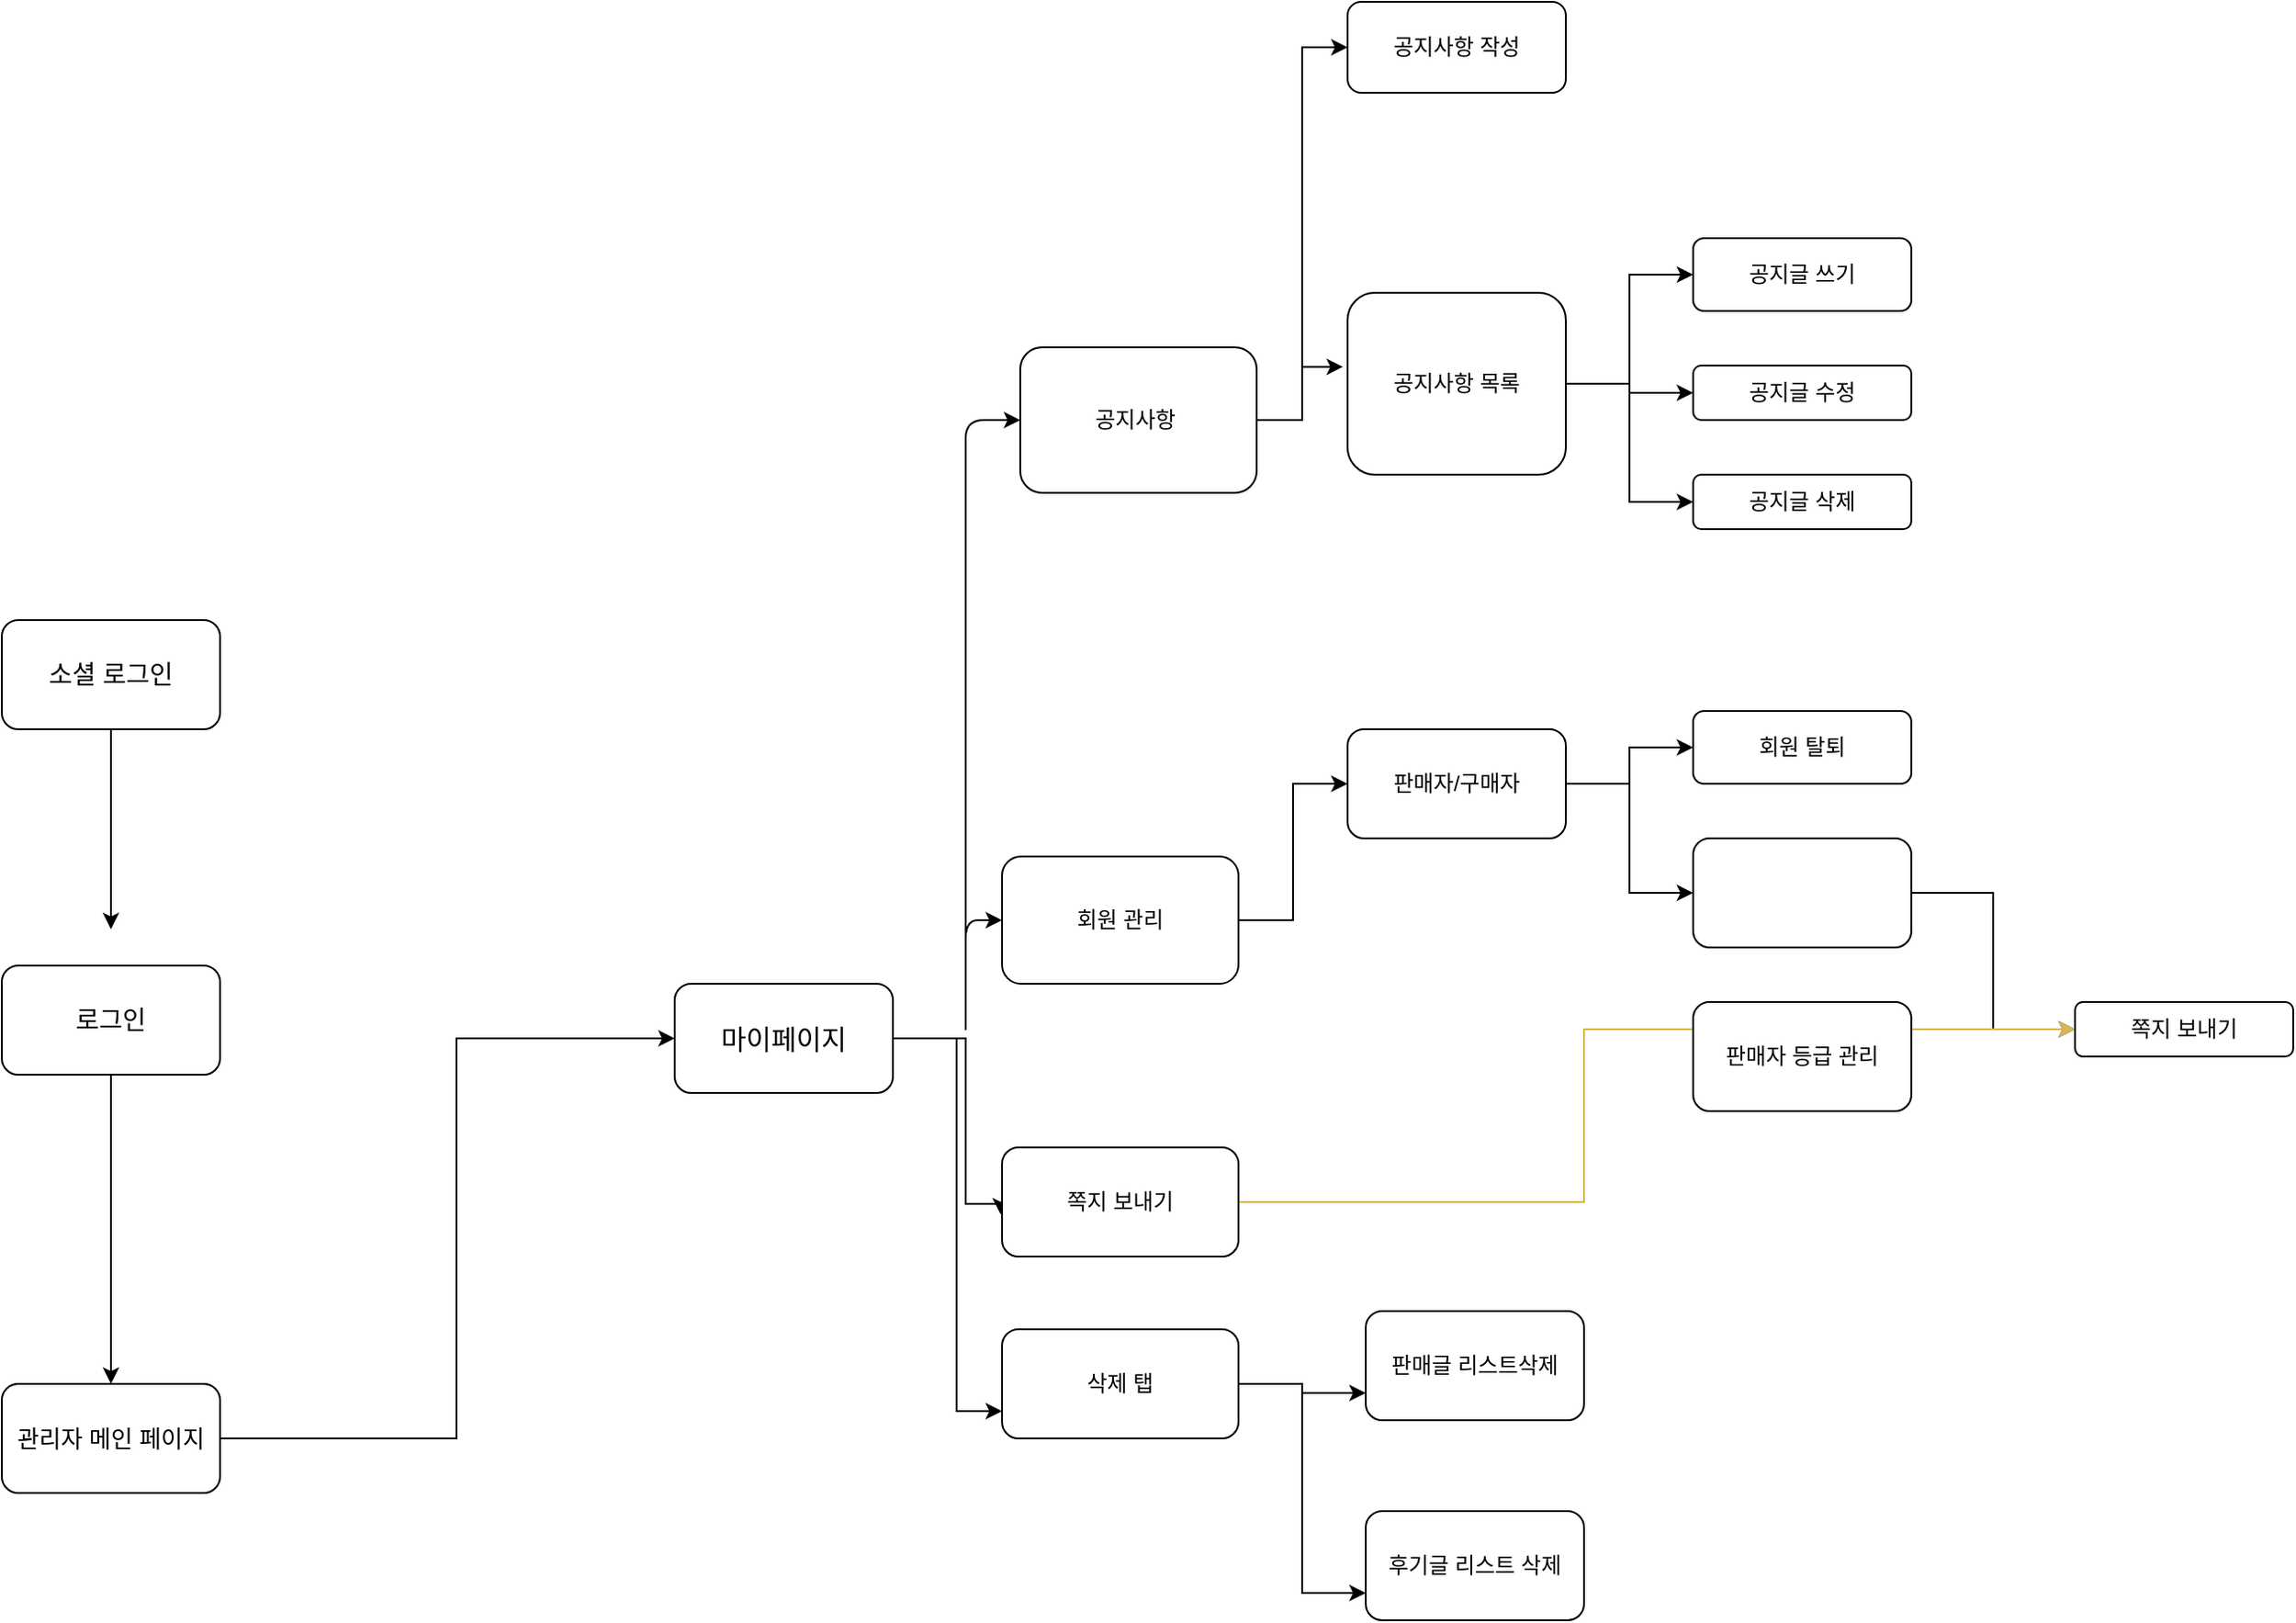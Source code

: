 <mxfile version="13.0.9" type="github">
  <diagram id="EB76eqON_kpgJG8AN8L-" name="Page-1">
    <mxGraphModel dx="2489" dy="1914" grid="1" gridSize="10" guides="1" tooltips="1" connect="1" arrows="1" fold="1" page="1" pageScale="1" pageWidth="827" pageHeight="1169" math="0" shadow="0">
      <root>
        <mxCell id="0" />
        <mxCell id="1" parent="0" />
        <mxCell id="M0QYe40SBVqBNcC5Cj2S-3" style="edgeStyle=orthogonalEdgeStyle;rounded=0;orthogonalLoop=1;jettySize=auto;html=1;exitX=1;exitY=0.5;exitDx=0;exitDy=0;" edge="1" parent="1" source="M0QYe40SBVqBNcC5Cj2S-1" target="M0QYe40SBVqBNcC5Cj2S-2">
          <mxGeometry relative="1" as="geometry">
            <mxPoint x="160" y="360" as="sourcePoint" />
            <Array as="points">
              <mxPoint x="80" y="350" />
              <mxPoint x="80" y="130" />
            </Array>
          </mxGeometry>
        </mxCell>
        <mxCell id="M0QYe40SBVqBNcC5Cj2S-1" value="&lt;font style=&quot;font-size: 13px&quot;&gt;관리자 메인 페이지&lt;/font&gt;" style="rounded=1;whiteSpace=wrap;html=1;" vertex="1" parent="1">
          <mxGeometry x="-170" y="320" width="120" height="60" as="geometry" />
        </mxCell>
        <mxCell id="M0QYe40SBVqBNcC5Cj2S-45" style="edgeStyle=orthogonalEdgeStyle;rounded=0;orthogonalLoop=1;jettySize=auto;html=1;entryX=-0.006;entryY=0.613;entryDx=0;entryDy=0;entryPerimeter=0;" edge="1" parent="1" source="M0QYe40SBVqBNcC5Cj2S-2" target="M0QYe40SBVqBNcC5Cj2S-43">
          <mxGeometry relative="1" as="geometry">
            <Array as="points">
              <mxPoint x="360" y="130" />
              <mxPoint x="360" y="221" />
            </Array>
          </mxGeometry>
        </mxCell>
        <mxCell id="M0QYe40SBVqBNcC5Cj2S-80" style="edgeStyle=orthogonalEdgeStyle;rounded=0;orthogonalLoop=1;jettySize=auto;html=1;entryX=0;entryY=0.75;entryDx=0;entryDy=0;" edge="1" parent="1" source="M0QYe40SBVqBNcC5Cj2S-2" target="M0QYe40SBVqBNcC5Cj2S-38">
          <mxGeometry relative="1" as="geometry">
            <Array as="points">
              <mxPoint x="355" y="130" />
              <mxPoint x="355" y="335" />
            </Array>
          </mxGeometry>
        </mxCell>
        <mxCell id="M0QYe40SBVqBNcC5Cj2S-2" value="&lt;span style=&quot;font-size: 15px&quot;&gt;마이페이지&lt;br&gt;&lt;/span&gt;" style="rounded=1;whiteSpace=wrap;html=1;" vertex="1" parent="1">
          <mxGeometry x="200" y="100" width="120" height="60" as="geometry" />
        </mxCell>
        <mxCell id="M0QYe40SBVqBNcC5Cj2S-27" style="edgeStyle=orthogonalEdgeStyle;rounded=0;orthogonalLoop=1;jettySize=auto;html=1;entryX=0;entryY=0.5;entryDx=0;entryDy=0;" edge="1" parent="1" source="M0QYe40SBVqBNcC5Cj2S-7" target="M0QYe40SBVqBNcC5Cj2S-26">
          <mxGeometry relative="1" as="geometry" />
        </mxCell>
        <mxCell id="M0QYe40SBVqBNcC5Cj2S-30" style="edgeStyle=orthogonalEdgeStyle;rounded=0;orthogonalLoop=1;jettySize=auto;html=1;entryX=-0.021;entryY=0.407;entryDx=0;entryDy=0;entryPerimeter=0;" edge="1" parent="1" source="M0QYe40SBVqBNcC5Cj2S-7" target="M0QYe40SBVqBNcC5Cj2S-28">
          <mxGeometry relative="1" as="geometry" />
        </mxCell>
        <mxCell id="M0QYe40SBVqBNcC5Cj2S-7" value="공지사항&amp;nbsp;" style="rounded=1;whiteSpace=wrap;html=1;" vertex="1" parent="1">
          <mxGeometry x="390" y="-250" width="130" height="80" as="geometry" />
        </mxCell>
        <mxCell id="M0QYe40SBVqBNcC5Cj2S-62" style="edgeStyle=orthogonalEdgeStyle;rounded=0;orthogonalLoop=1;jettySize=auto;html=1;entryX=0;entryY=0.5;entryDx=0;entryDy=0;" edge="1" parent="1" source="M0QYe40SBVqBNcC5Cj2S-9" target="M0QYe40SBVqBNcC5Cj2S-59">
          <mxGeometry relative="1" as="geometry" />
        </mxCell>
        <mxCell id="M0QYe40SBVqBNcC5Cj2S-9" value="회원 관리" style="rounded=1;whiteSpace=wrap;html=1;" vertex="1" parent="1">
          <mxGeometry x="380" y="30" width="130" height="70" as="geometry" />
        </mxCell>
        <mxCell id="M0QYe40SBVqBNcC5Cj2S-15" value="" style="endArrow=none;html=1;exitX=1;exitY=0.5;exitDx=0;exitDy=0;" edge="1" parent="1" source="M0QYe40SBVqBNcC5Cj2S-2">
          <mxGeometry width="50" height="50" relative="1" as="geometry">
            <mxPoint x="300" y="260" as="sourcePoint" />
            <mxPoint x="360" y="130" as="targetPoint" />
          </mxGeometry>
        </mxCell>
        <mxCell id="M0QYe40SBVqBNcC5Cj2S-16" value="" style="endArrow=classic;startArrow=classic;html=1;entryX=0;entryY=0.5;entryDx=0;entryDy=0;exitX=0;exitY=0.5;exitDx=0;exitDy=0;" edge="1" parent="1" source="M0QYe40SBVqBNcC5Cj2S-9" target="M0QYe40SBVqBNcC5Cj2S-7">
          <mxGeometry width="50" height="50" relative="1" as="geometry">
            <mxPoint x="200" y="360" as="sourcePoint" />
            <mxPoint x="250" y="310" as="targetPoint" />
            <Array as="points">
              <mxPoint x="360" y="65" />
              <mxPoint x="360" y="130" />
              <mxPoint x="360" y="50" />
              <mxPoint x="360" y="-210" />
            </Array>
          </mxGeometry>
        </mxCell>
        <mxCell id="M0QYe40SBVqBNcC5Cj2S-24" value="회원 탈퇴" style="rounded=1;whiteSpace=wrap;html=1;" vertex="1" parent="1">
          <mxGeometry x="760" y="-50" width="120" height="40" as="geometry" />
        </mxCell>
        <mxCell id="M0QYe40SBVqBNcC5Cj2S-26" value="공지사항 작성" style="rounded=1;whiteSpace=wrap;html=1;" vertex="1" parent="1">
          <mxGeometry x="570" y="-440" width="120" height="50" as="geometry" />
        </mxCell>
        <mxCell id="M0QYe40SBVqBNcC5Cj2S-32" style="edgeStyle=orthogonalEdgeStyle;rounded=0;orthogonalLoop=1;jettySize=auto;html=1;entryX=0;entryY=0.5;entryDx=0;entryDy=0;" edge="1" parent="1" source="M0QYe40SBVqBNcC5Cj2S-28" target="M0QYe40SBVqBNcC5Cj2S-29">
          <mxGeometry relative="1" as="geometry" />
        </mxCell>
        <mxCell id="M0QYe40SBVqBNcC5Cj2S-33" style="edgeStyle=orthogonalEdgeStyle;rounded=0;orthogonalLoop=1;jettySize=auto;html=1;entryX=0;entryY=0.5;entryDx=0;entryDy=0;" edge="1" parent="1" source="M0QYe40SBVqBNcC5Cj2S-28" target="M0QYe40SBVqBNcC5Cj2S-31">
          <mxGeometry relative="1" as="geometry" />
        </mxCell>
        <mxCell id="M0QYe40SBVqBNcC5Cj2S-56" style="edgeStyle=orthogonalEdgeStyle;rounded=0;orthogonalLoop=1;jettySize=auto;html=1;" edge="1" parent="1" source="M0QYe40SBVqBNcC5Cj2S-28" target="M0QYe40SBVqBNcC5Cj2S-55">
          <mxGeometry relative="1" as="geometry" />
        </mxCell>
        <mxCell id="M0QYe40SBVqBNcC5Cj2S-28" value="공지사항 목록" style="rounded=1;whiteSpace=wrap;html=1;" vertex="1" parent="1">
          <mxGeometry x="570" y="-280" width="120" height="100" as="geometry" />
        </mxCell>
        <mxCell id="M0QYe40SBVqBNcC5Cj2S-29" value="공지글 쓰기" style="rounded=1;whiteSpace=wrap;html=1;" vertex="1" parent="1">
          <mxGeometry x="760" y="-310" width="120" height="40" as="geometry" />
        </mxCell>
        <mxCell id="M0QYe40SBVqBNcC5Cj2S-31" value="공지글 삭제" style="rounded=1;whiteSpace=wrap;html=1;" vertex="1" parent="1">
          <mxGeometry x="760" y="-180" width="120" height="30" as="geometry" />
        </mxCell>
        <mxCell id="M0QYe40SBVqBNcC5Cj2S-82" style="edgeStyle=orthogonalEdgeStyle;rounded=0;orthogonalLoop=1;jettySize=auto;html=1;entryX=0;entryY=0.75;entryDx=0;entryDy=0;" edge="1" parent="1" source="M0QYe40SBVqBNcC5Cj2S-38" target="M0QYe40SBVqBNcC5Cj2S-48">
          <mxGeometry relative="1" as="geometry" />
        </mxCell>
        <mxCell id="M0QYe40SBVqBNcC5Cj2S-83" style="edgeStyle=orthogonalEdgeStyle;rounded=0;orthogonalLoop=1;jettySize=auto;html=1;entryX=0;entryY=0.75;entryDx=0;entryDy=0;" edge="1" parent="1" source="M0QYe40SBVqBNcC5Cj2S-38" target="M0QYe40SBVqBNcC5Cj2S-81">
          <mxGeometry relative="1" as="geometry" />
        </mxCell>
        <mxCell id="M0QYe40SBVqBNcC5Cj2S-38" value="삭제 탭" style="rounded=1;whiteSpace=wrap;html=1;" vertex="1" parent="1">
          <mxGeometry x="380" y="290" width="130" height="60" as="geometry" />
        </mxCell>
        <mxCell id="M0QYe40SBVqBNcC5Cj2S-46" style="edgeStyle=orthogonalEdgeStyle;rounded=0;orthogonalLoop=1;jettySize=auto;html=1;entryX=0;entryY=0.5;entryDx=0;entryDy=0;" edge="1" parent="1" source="M0QYe40SBVqBNcC5Cj2S-41" target="M0QYe40SBVqBNcC5Cj2S-42">
          <mxGeometry relative="1" as="geometry" />
        </mxCell>
        <mxCell id="M0QYe40SBVqBNcC5Cj2S-41" value="" style="rounded=1;whiteSpace=wrap;html=1;" vertex="1" parent="1">
          <mxGeometry x="760" y="20" width="120" height="60" as="geometry" />
        </mxCell>
        <mxCell id="M0QYe40SBVqBNcC5Cj2S-42" value="쪽지 보내기" style="rounded=1;whiteSpace=wrap;html=1;" vertex="1" parent="1">
          <mxGeometry x="970" y="110" width="120" height="30" as="geometry" />
        </mxCell>
        <mxCell id="M0QYe40SBVqBNcC5Cj2S-47" style="edgeStyle=orthogonalEdgeStyle;rounded=0;orthogonalLoop=1;jettySize=auto;html=1;entryX=0;entryY=0.5;entryDx=0;entryDy=0;fillColor=#fff2cc;strokeColor=#d6b656;exitX=1;exitY=0.5;exitDx=0;exitDy=0;" edge="1" parent="1" source="M0QYe40SBVqBNcC5Cj2S-43" target="M0QYe40SBVqBNcC5Cj2S-42">
          <mxGeometry relative="1" as="geometry">
            <Array as="points">
              <mxPoint x="700" y="220" />
              <mxPoint x="700" y="125" />
            </Array>
          </mxGeometry>
        </mxCell>
        <mxCell id="M0QYe40SBVqBNcC5Cj2S-43" value="쪽지 보내기" style="rounded=1;whiteSpace=wrap;html=1;" vertex="1" parent="1">
          <mxGeometry x="380" y="190" width="130" height="60" as="geometry" />
        </mxCell>
        <mxCell id="M0QYe40SBVqBNcC5Cj2S-48" value="판매글 리스트삭제" style="rounded=1;whiteSpace=wrap;html=1;" vertex="1" parent="1">
          <mxGeometry x="580" y="280" width="120" height="60" as="geometry" />
        </mxCell>
        <mxCell id="M0QYe40SBVqBNcC5Cj2S-55" value="공지글 수정" style="rounded=1;whiteSpace=wrap;html=1;" vertex="1" parent="1">
          <mxGeometry x="760" y="-240" width="120" height="30" as="geometry" />
        </mxCell>
        <mxCell id="M0QYe40SBVqBNcC5Cj2S-66" style="edgeStyle=orthogonalEdgeStyle;rounded=0;orthogonalLoop=1;jettySize=auto;html=1;entryX=0;entryY=0.5;entryDx=0;entryDy=0;" edge="1" parent="1" source="M0QYe40SBVqBNcC5Cj2S-59" target="M0QYe40SBVqBNcC5Cj2S-24">
          <mxGeometry relative="1" as="geometry" />
        </mxCell>
        <mxCell id="M0QYe40SBVqBNcC5Cj2S-67" style="edgeStyle=orthogonalEdgeStyle;rounded=0;orthogonalLoop=1;jettySize=auto;html=1;entryX=0;entryY=0.5;entryDx=0;entryDy=0;" edge="1" parent="1" source="M0QYe40SBVqBNcC5Cj2S-59" target="M0QYe40SBVqBNcC5Cj2S-41">
          <mxGeometry relative="1" as="geometry" />
        </mxCell>
        <mxCell id="M0QYe40SBVqBNcC5Cj2S-59" value="판매자/구매자" style="rounded=1;whiteSpace=wrap;html=1;" vertex="1" parent="1">
          <mxGeometry x="570" y="-40" width="120" height="60" as="geometry" />
        </mxCell>
        <mxCell id="M0QYe40SBVqBNcC5Cj2S-70" value="판매자 등급 관리" style="rounded=1;whiteSpace=wrap;html=1;" vertex="1" parent="1">
          <mxGeometry x="760" y="110" width="120" height="60" as="geometry" />
        </mxCell>
        <mxCell id="M0QYe40SBVqBNcC5Cj2S-75" style="edgeStyle=orthogonalEdgeStyle;rounded=0;orthogonalLoop=1;jettySize=auto;html=1;entryX=0.5;entryY=0;entryDx=0;entryDy=0;" edge="1" parent="1" source="M0QYe40SBVqBNcC5Cj2S-72" target="M0QYe40SBVqBNcC5Cj2S-1">
          <mxGeometry relative="1" as="geometry" />
        </mxCell>
        <mxCell id="M0QYe40SBVqBNcC5Cj2S-72" value="&lt;font style=&quot;font-size: 14px&quot;&gt;로그인&lt;/font&gt;" style="rounded=1;whiteSpace=wrap;html=1;" vertex="1" parent="1">
          <mxGeometry x="-170" y="90" width="120" height="60" as="geometry" />
        </mxCell>
        <mxCell id="M0QYe40SBVqBNcC5Cj2S-76" style="edgeStyle=orthogonalEdgeStyle;rounded=0;orthogonalLoop=1;jettySize=auto;html=1;" edge="1" parent="1" source="M0QYe40SBVqBNcC5Cj2S-73">
          <mxGeometry relative="1" as="geometry">
            <mxPoint x="-110" y="70" as="targetPoint" />
          </mxGeometry>
        </mxCell>
        <mxCell id="M0QYe40SBVqBNcC5Cj2S-73" value="&lt;font style=&quot;font-size: 14px&quot;&gt;소셜 로그인&lt;/font&gt;" style="rounded=1;whiteSpace=wrap;html=1;" vertex="1" parent="1">
          <mxGeometry x="-170" y="-100" width="120" height="60" as="geometry" />
        </mxCell>
        <mxCell id="M0QYe40SBVqBNcC5Cj2S-81" value="후기글 리스트 삭제" style="rounded=1;whiteSpace=wrap;html=1;" vertex="1" parent="1">
          <mxGeometry x="580" y="390" width="120" height="60" as="geometry" />
        </mxCell>
      </root>
    </mxGraphModel>
  </diagram>
</mxfile>
